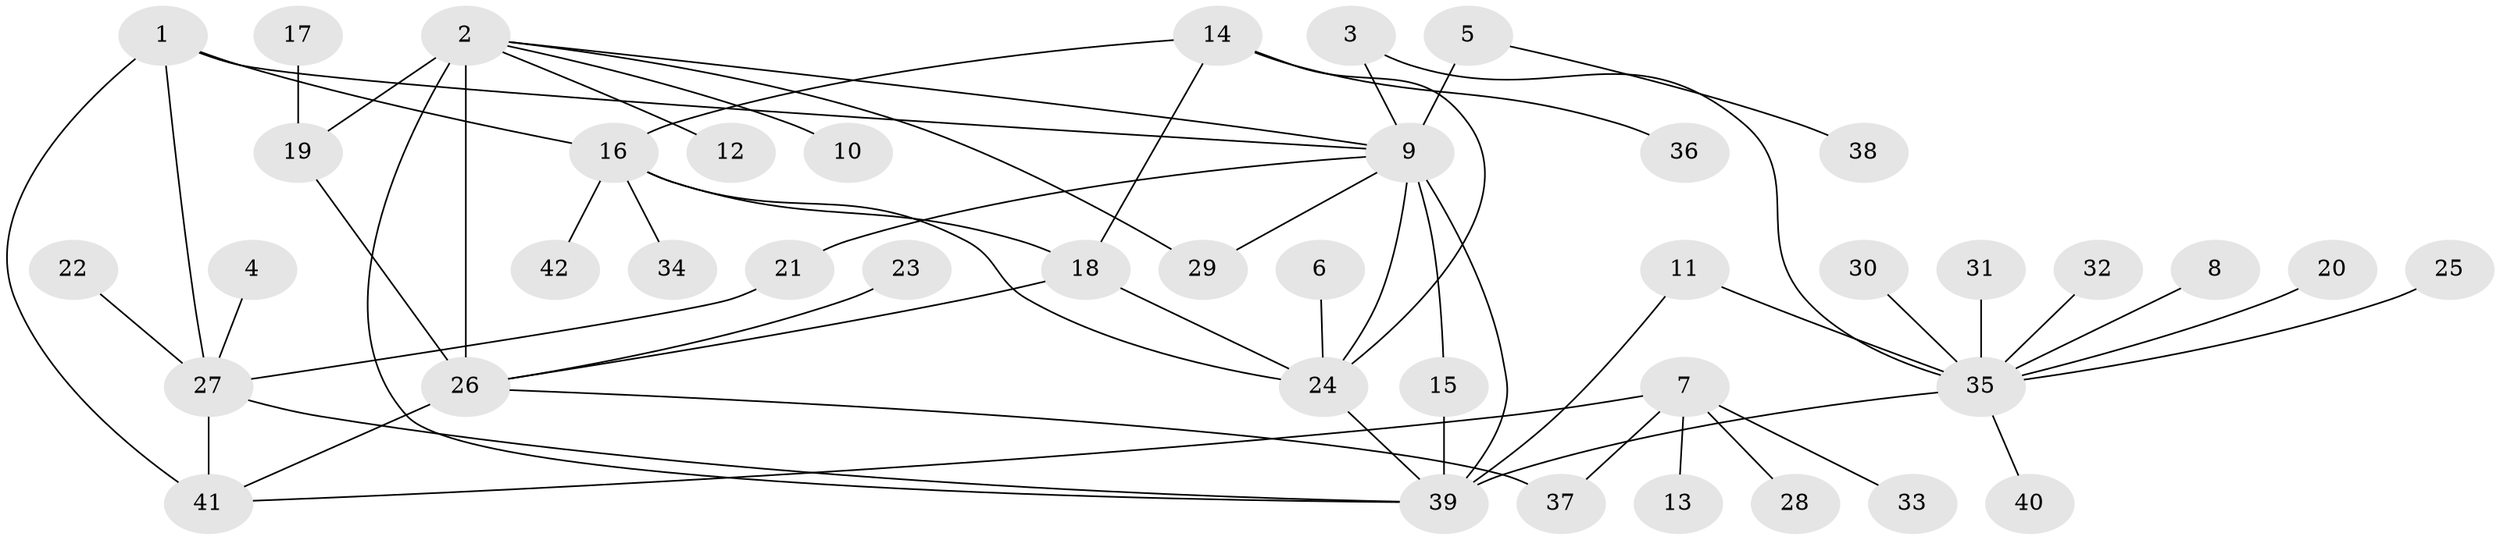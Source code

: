 // original degree distribution, {6: 0.024096385542168676, 8: 0.03614457831325301, 5: 0.04819277108433735, 4: 0.060240963855421686, 9: 0.024096385542168676, 7: 0.04819277108433735, 13: 0.012048192771084338, 1: 0.5301204819277109, 2: 0.20481927710843373, 3: 0.012048192771084338}
// Generated by graph-tools (version 1.1) at 2025/02/03/09/25 03:02:52]
// undirected, 42 vertices, 58 edges
graph export_dot {
graph [start="1"]
  node [color=gray90,style=filled];
  1;
  2;
  3;
  4;
  5;
  6;
  7;
  8;
  9;
  10;
  11;
  12;
  13;
  14;
  15;
  16;
  17;
  18;
  19;
  20;
  21;
  22;
  23;
  24;
  25;
  26;
  27;
  28;
  29;
  30;
  31;
  32;
  33;
  34;
  35;
  36;
  37;
  38;
  39;
  40;
  41;
  42;
  1 -- 9 [weight=1.0];
  1 -- 16 [weight=1.0];
  1 -- 27 [weight=2.0];
  1 -- 41 [weight=2.0];
  2 -- 9 [weight=1.0];
  2 -- 10 [weight=1.0];
  2 -- 12 [weight=1.0];
  2 -- 19 [weight=2.0];
  2 -- 26 [weight=2.0];
  2 -- 29 [weight=1.0];
  2 -- 39 [weight=1.0];
  3 -- 9 [weight=1.0];
  3 -- 35 [weight=1.0];
  4 -- 27 [weight=1.0];
  5 -- 9 [weight=3.0];
  5 -- 38 [weight=1.0];
  6 -- 24 [weight=1.0];
  7 -- 13 [weight=1.0];
  7 -- 28 [weight=1.0];
  7 -- 33 [weight=1.0];
  7 -- 37 [weight=1.0];
  7 -- 41 [weight=1.0];
  8 -- 35 [weight=1.0];
  9 -- 15 [weight=1.0];
  9 -- 21 [weight=1.0];
  9 -- 24 [weight=1.0];
  9 -- 29 [weight=1.0];
  9 -- 39 [weight=1.0];
  11 -- 35 [weight=1.0];
  11 -- 39 [weight=2.0];
  14 -- 16 [weight=1.0];
  14 -- 18 [weight=1.0];
  14 -- 24 [weight=1.0];
  14 -- 36 [weight=1.0];
  15 -- 39 [weight=1.0];
  16 -- 18 [weight=1.0];
  16 -- 24 [weight=1.0];
  16 -- 34 [weight=1.0];
  16 -- 42 [weight=1.0];
  17 -- 19 [weight=1.0];
  18 -- 24 [weight=1.0];
  18 -- 26 [weight=1.0];
  19 -- 26 [weight=1.0];
  20 -- 35 [weight=1.0];
  21 -- 27 [weight=1.0];
  22 -- 27 [weight=1.0];
  23 -- 26 [weight=1.0];
  24 -- 39 [weight=1.0];
  25 -- 35 [weight=1.0];
  26 -- 37 [weight=1.0];
  26 -- 41 [weight=1.0];
  27 -- 39 [weight=1.0];
  27 -- 41 [weight=1.0];
  30 -- 35 [weight=1.0];
  31 -- 35 [weight=1.0];
  32 -- 35 [weight=1.0];
  35 -- 39 [weight=2.0];
  35 -- 40 [weight=1.0];
}

